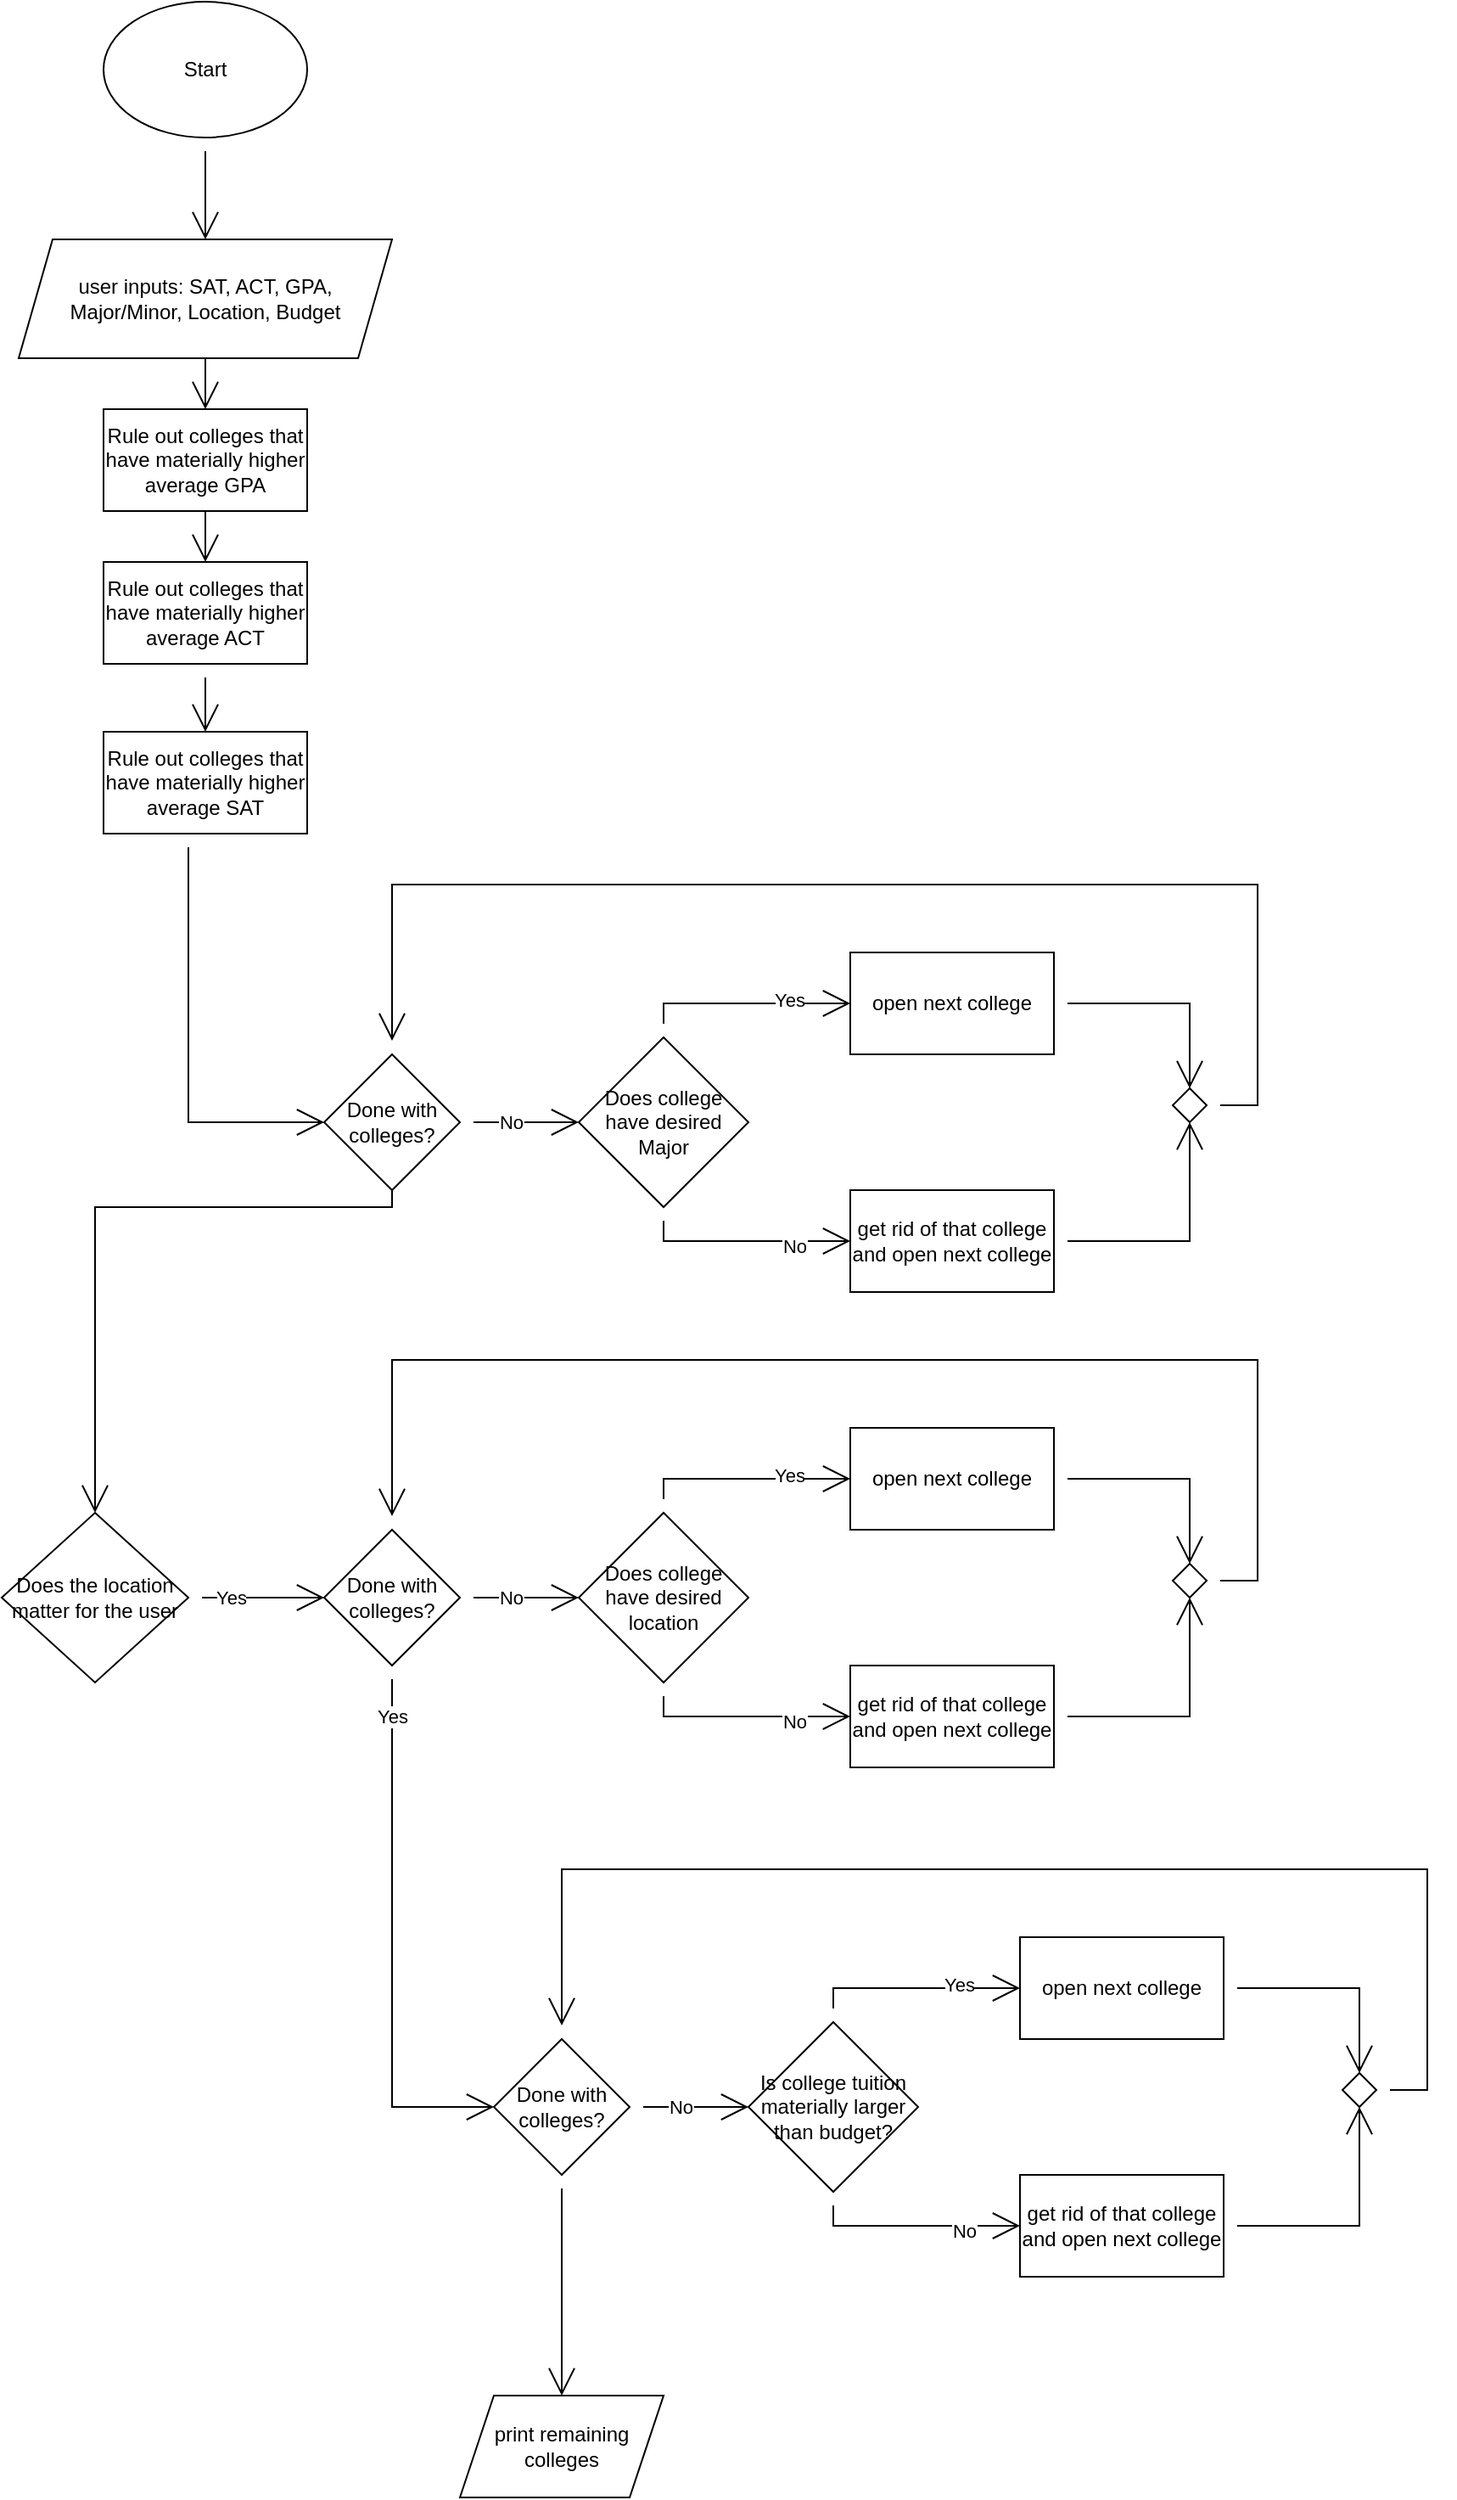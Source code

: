 <mxfile version="15.3.4" type="github">
  <diagram id="WU5X_ZVvqC-1iVfxeLAN" name="Page-1">
    <mxGraphModel dx="1108" dy="1560" grid="1" gridSize="10" guides="1" tooltips="1" connect="1" arrows="1" fold="1" page="1" pageScale="1" pageWidth="850" pageHeight="1100" math="0" shadow="0">
      <root>
        <mxCell id="0" />
        <mxCell id="1" parent="0" />
        <mxCell id="pTdvrpAztXlIGn4kWrst-1" style="edgeStyle=orthogonalEdgeStyle;rounded=0;orthogonalLoop=1;jettySize=auto;html=1;entryX=0.5;entryY=0;entryDx=0;entryDy=0;endArrow=open;startSize=14;endSize=14;sourcePerimeterSpacing=8;targetPerimeterSpacing=8;" edge="1" parent="1" source="aXYRldd05nXYK8EtMDga-3" target="aXYRldd05nXYK8EtMDga-6">
          <mxGeometry relative="1" as="geometry" />
        </mxCell>
        <mxCell id="aXYRldd05nXYK8EtMDga-3" value="user inputs: SAT, ACT, GPA, Major/Minor, Location, Budget" style="shape=parallelogram;perimeter=parallelogramPerimeter;whiteSpace=wrap;html=1;fixedSize=1;hachureGap=4;pointerEvents=0;" parent="1" vertex="1">
          <mxGeometry x="330" y="-60" width="220" height="70" as="geometry" />
        </mxCell>
        <mxCell id="aXYRldd05nXYK8EtMDga-5" style="edgeStyle=none;curved=1;rounded=0;orthogonalLoop=1;jettySize=auto;html=1;entryX=0.5;entryY=0;entryDx=0;entryDy=0;endArrow=open;startSize=14;endSize=14;sourcePerimeterSpacing=8;targetPerimeterSpacing=8;" parent="1" source="aXYRldd05nXYK8EtMDga-4" target="aXYRldd05nXYK8EtMDga-3" edge="1">
          <mxGeometry relative="1" as="geometry" />
        </mxCell>
        <mxCell id="aXYRldd05nXYK8EtMDga-4" value="Start" style="ellipse;whiteSpace=wrap;html=1;hachureGap=4;pointerEvents=0;" parent="1" vertex="1">
          <mxGeometry x="380" y="-200" width="120" height="80" as="geometry" />
        </mxCell>
        <mxCell id="pTdvrpAztXlIGn4kWrst-2" style="edgeStyle=orthogonalEdgeStyle;rounded=0;orthogonalLoop=1;jettySize=auto;html=1;entryX=0.5;entryY=0;entryDx=0;entryDy=0;endArrow=open;startSize=14;endSize=14;sourcePerimeterSpacing=8;targetPerimeterSpacing=8;" edge="1" parent="1" source="aXYRldd05nXYK8EtMDga-6" target="aXYRldd05nXYK8EtMDga-7">
          <mxGeometry relative="1" as="geometry" />
        </mxCell>
        <mxCell id="aXYRldd05nXYK8EtMDga-6" value="Rule out colleges that have materially higher average GPA" style="rounded=0;whiteSpace=wrap;html=1;hachureGap=4;pointerEvents=0;" parent="1" vertex="1">
          <mxGeometry x="380" y="40" width="120" height="60" as="geometry" />
        </mxCell>
        <mxCell id="pTdvrpAztXlIGn4kWrst-3" style="edgeStyle=orthogonalEdgeStyle;rounded=0;orthogonalLoop=1;jettySize=auto;html=1;entryX=0.5;entryY=0;entryDx=0;entryDy=0;endArrow=open;startSize=14;endSize=14;sourcePerimeterSpacing=8;targetPerimeterSpacing=8;" edge="1" parent="1" source="aXYRldd05nXYK8EtMDga-7" target="aXYRldd05nXYK8EtMDga-8">
          <mxGeometry relative="1" as="geometry" />
        </mxCell>
        <mxCell id="aXYRldd05nXYK8EtMDga-7" value="Rule out colleges that have materially higher average ACT" style="rounded=0;whiteSpace=wrap;html=1;hachureGap=4;pointerEvents=0;" parent="1" vertex="1">
          <mxGeometry x="380" y="130" width="120" height="60" as="geometry" />
        </mxCell>
        <mxCell id="aXYRldd05nXYK8EtMDga-51" style="edgeStyle=orthogonalEdgeStyle;rounded=0;orthogonalLoop=1;jettySize=auto;html=1;entryX=0;entryY=0.5;entryDx=0;entryDy=0;endArrow=open;startSize=14;endSize=14;sourcePerimeterSpacing=8;targetPerimeterSpacing=8;" parent="1" source="aXYRldd05nXYK8EtMDga-8" target="aXYRldd05nXYK8EtMDga-20" edge="1">
          <mxGeometry relative="1" as="geometry">
            <Array as="points">
              <mxPoint x="430" y="460" />
            </Array>
          </mxGeometry>
        </mxCell>
        <mxCell id="aXYRldd05nXYK8EtMDga-8" value="Rule out colleges that have materially higher average SAT" style="rounded=0;whiteSpace=wrap;html=1;hachureGap=4;pointerEvents=0;" parent="1" vertex="1">
          <mxGeometry x="380" y="230" width="120" height="60" as="geometry" />
        </mxCell>
        <mxCell id="aXYRldd05nXYK8EtMDga-25" style="edgeStyle=orthogonalEdgeStyle;rounded=0;orthogonalLoop=1;jettySize=auto;html=1;entryX=0;entryY=0.5;entryDx=0;entryDy=0;endArrow=open;startSize=14;endSize=14;sourcePerimeterSpacing=8;targetPerimeterSpacing=8;" parent="1" source="aXYRldd05nXYK8EtMDga-9" target="aXYRldd05nXYK8EtMDga-10" edge="1">
          <mxGeometry relative="1" as="geometry">
            <Array as="points">
              <mxPoint x="710" y="530" />
            </Array>
          </mxGeometry>
        </mxCell>
        <mxCell id="aXYRldd05nXYK8EtMDga-33" value="No" style="edgeLabel;html=1;align=center;verticalAlign=middle;resizable=0;points=[];" parent="aXYRldd05nXYK8EtMDga-25" vertex="1" connectable="0">
          <mxGeometry x="0.459" y="-3" relative="1" as="geometry">
            <mxPoint as="offset" />
          </mxGeometry>
        </mxCell>
        <mxCell id="aXYRldd05nXYK8EtMDga-26" style="edgeStyle=orthogonalEdgeStyle;rounded=0;orthogonalLoop=1;jettySize=auto;html=1;entryX=0;entryY=0.5;entryDx=0;entryDy=0;endArrow=open;startSize=14;endSize=14;sourcePerimeterSpacing=8;targetPerimeterSpacing=8;" parent="1" source="aXYRldd05nXYK8EtMDga-9" target="aXYRldd05nXYK8EtMDga-11" edge="1">
          <mxGeometry relative="1" as="geometry">
            <Array as="points">
              <mxPoint x="710" y="390" />
            </Array>
          </mxGeometry>
        </mxCell>
        <mxCell id="aXYRldd05nXYK8EtMDga-32" value="Yes" style="edgeLabel;html=1;align=center;verticalAlign=middle;resizable=0;points=[];" parent="aXYRldd05nXYK8EtMDga-26" vertex="1" connectable="0">
          <mxGeometry x="0.41" y="2" relative="1" as="geometry">
            <mxPoint as="offset" />
          </mxGeometry>
        </mxCell>
        <mxCell id="aXYRldd05nXYK8EtMDga-9" value="Does college have desired Major" style="rhombus;whiteSpace=wrap;html=1;hachureGap=4;pointerEvents=0;" parent="1" vertex="1">
          <mxGeometry x="660" y="410" width="100" height="100" as="geometry" />
        </mxCell>
        <mxCell id="aXYRldd05nXYK8EtMDga-29" style="edgeStyle=orthogonalEdgeStyle;rounded=0;orthogonalLoop=1;jettySize=auto;html=1;entryX=0.5;entryY=1;entryDx=0;entryDy=0;endArrow=open;startSize=14;endSize=14;sourcePerimeterSpacing=8;targetPerimeterSpacing=8;" parent="1" source="aXYRldd05nXYK8EtMDga-10" target="aXYRldd05nXYK8EtMDga-14" edge="1">
          <mxGeometry relative="1" as="geometry" />
        </mxCell>
        <mxCell id="aXYRldd05nXYK8EtMDga-10" value="get rid of that college and open next college" style="rounded=0;whiteSpace=wrap;html=1;hachureGap=4;pointerEvents=0;" parent="1" vertex="1">
          <mxGeometry x="820" y="500" width="120" height="60" as="geometry" />
        </mxCell>
        <mxCell id="aXYRldd05nXYK8EtMDga-30" style="edgeStyle=orthogonalEdgeStyle;rounded=0;orthogonalLoop=1;jettySize=auto;html=1;entryX=0.5;entryY=0;entryDx=0;entryDy=0;endArrow=open;startSize=14;endSize=14;sourcePerimeterSpacing=8;targetPerimeterSpacing=8;" parent="1" source="aXYRldd05nXYK8EtMDga-11" target="aXYRldd05nXYK8EtMDga-14" edge="1">
          <mxGeometry relative="1" as="geometry" />
        </mxCell>
        <mxCell id="aXYRldd05nXYK8EtMDga-11" value="open next college" style="rounded=0;whiteSpace=wrap;html=1;hachureGap=4;pointerEvents=0;" parent="1" vertex="1">
          <mxGeometry x="820" y="360" width="120" height="60" as="geometry" />
        </mxCell>
        <mxCell id="aXYRldd05nXYK8EtMDga-31" style="edgeStyle=orthogonalEdgeStyle;rounded=0;orthogonalLoop=1;jettySize=auto;html=1;endArrow=open;startSize=14;endSize=14;sourcePerimeterSpacing=8;targetPerimeterSpacing=8;" parent="1" source="aXYRldd05nXYK8EtMDga-14" target="aXYRldd05nXYK8EtMDga-20" edge="1">
          <mxGeometry relative="1" as="geometry">
            <mxPoint x="580" y="420" as="targetPoint" />
            <Array as="points">
              <mxPoint x="1060" y="450" />
              <mxPoint x="1060" y="320" />
              <mxPoint x="550" y="320" />
            </Array>
          </mxGeometry>
        </mxCell>
        <mxCell id="aXYRldd05nXYK8EtMDga-14" value="" style="rhombus;whiteSpace=wrap;html=1;hachureGap=4;pointerEvents=0;" parent="1" vertex="1">
          <mxGeometry x="1010" y="440" width="20" height="20" as="geometry" />
        </mxCell>
        <mxCell id="aXYRldd05nXYK8EtMDga-34" style="edgeStyle=orthogonalEdgeStyle;rounded=0;orthogonalLoop=1;jettySize=auto;html=1;entryX=0;entryY=0.5;entryDx=0;entryDy=0;endArrow=open;startSize=14;endSize=14;sourcePerimeterSpacing=8;targetPerimeterSpacing=8;" parent="1" source="aXYRldd05nXYK8EtMDga-20" target="aXYRldd05nXYK8EtMDga-9" edge="1">
          <mxGeometry relative="1" as="geometry">
            <Array as="points">
              <mxPoint x="640" y="460" />
              <mxPoint x="640" y="460" />
            </Array>
          </mxGeometry>
        </mxCell>
        <mxCell id="aXYRldd05nXYK8EtMDga-35" value="No" style="edgeLabel;html=1;align=center;verticalAlign=middle;resizable=0;points=[];" parent="aXYRldd05nXYK8EtMDga-34" vertex="1" connectable="0">
          <mxGeometry x="0.469" y="3" relative="1" as="geometry">
            <mxPoint x="-24" y="3" as="offset" />
          </mxGeometry>
        </mxCell>
        <mxCell id="aXYRldd05nXYK8EtMDga-52" style="edgeStyle=orthogonalEdgeStyle;rounded=0;orthogonalLoop=1;jettySize=auto;html=1;entryX=0.5;entryY=0;entryDx=0;entryDy=0;endArrow=open;startSize=14;endSize=14;sourcePerimeterSpacing=8;targetPerimeterSpacing=8;exitX=0.5;exitY=1;exitDx=0;exitDy=0;" parent="1" source="aXYRldd05nXYK8EtMDga-20" target="aXYRldd05nXYK8EtMDga-50" edge="1">
          <mxGeometry relative="1" as="geometry">
            <Array as="points">
              <mxPoint x="550" y="510" />
              <mxPoint x="375" y="510" />
            </Array>
          </mxGeometry>
        </mxCell>
        <mxCell id="aXYRldd05nXYK8EtMDga-20" value="Done with colleges?" style="rhombus;whiteSpace=wrap;html=1;hachureGap=4;pointerEvents=0;" parent="1" vertex="1">
          <mxGeometry x="510" y="420" width="80" height="80" as="geometry" />
        </mxCell>
        <mxCell id="aXYRldd05nXYK8EtMDga-36" style="edgeStyle=orthogonalEdgeStyle;rounded=0;orthogonalLoop=1;jettySize=auto;html=1;entryX=0;entryY=0.5;entryDx=0;entryDy=0;endArrow=open;startSize=14;endSize=14;sourcePerimeterSpacing=8;targetPerimeterSpacing=8;" parent="1" source="aXYRldd05nXYK8EtMDga-40" target="aXYRldd05nXYK8EtMDga-42" edge="1">
          <mxGeometry relative="1" as="geometry">
            <Array as="points">
              <mxPoint x="710" y="810" />
            </Array>
          </mxGeometry>
        </mxCell>
        <mxCell id="aXYRldd05nXYK8EtMDga-37" value="No" style="edgeLabel;html=1;align=center;verticalAlign=middle;resizable=0;points=[];" parent="aXYRldd05nXYK8EtMDga-36" vertex="1" connectable="0">
          <mxGeometry x="0.459" y="-3" relative="1" as="geometry">
            <mxPoint as="offset" />
          </mxGeometry>
        </mxCell>
        <mxCell id="aXYRldd05nXYK8EtMDga-38" style="edgeStyle=orthogonalEdgeStyle;rounded=0;orthogonalLoop=1;jettySize=auto;html=1;entryX=0;entryY=0.5;entryDx=0;entryDy=0;endArrow=open;startSize=14;endSize=14;sourcePerimeterSpacing=8;targetPerimeterSpacing=8;" parent="1" source="aXYRldd05nXYK8EtMDga-40" target="aXYRldd05nXYK8EtMDga-44" edge="1">
          <mxGeometry relative="1" as="geometry">
            <Array as="points">
              <mxPoint x="710" y="670" />
            </Array>
          </mxGeometry>
        </mxCell>
        <mxCell id="aXYRldd05nXYK8EtMDga-39" value="Yes" style="edgeLabel;html=1;align=center;verticalAlign=middle;resizable=0;points=[];" parent="aXYRldd05nXYK8EtMDga-38" vertex="1" connectable="0">
          <mxGeometry x="0.41" y="2" relative="1" as="geometry">
            <mxPoint as="offset" />
          </mxGeometry>
        </mxCell>
        <mxCell id="aXYRldd05nXYK8EtMDga-40" value="Does college have desired location" style="rhombus;whiteSpace=wrap;html=1;hachureGap=4;pointerEvents=0;" parent="1" vertex="1">
          <mxGeometry x="660" y="690" width="100" height="100" as="geometry" />
        </mxCell>
        <mxCell id="aXYRldd05nXYK8EtMDga-41" style="edgeStyle=orthogonalEdgeStyle;rounded=0;orthogonalLoop=1;jettySize=auto;html=1;entryX=0.5;entryY=1;entryDx=0;entryDy=0;endArrow=open;startSize=14;endSize=14;sourcePerimeterSpacing=8;targetPerimeterSpacing=8;" parent="1" source="aXYRldd05nXYK8EtMDga-42" target="aXYRldd05nXYK8EtMDga-46" edge="1">
          <mxGeometry relative="1" as="geometry" />
        </mxCell>
        <mxCell id="aXYRldd05nXYK8EtMDga-42" value="get rid of that college and open next college" style="rounded=0;whiteSpace=wrap;html=1;hachureGap=4;pointerEvents=0;" parent="1" vertex="1">
          <mxGeometry x="820" y="780" width="120" height="60" as="geometry" />
        </mxCell>
        <mxCell id="aXYRldd05nXYK8EtMDga-43" style="edgeStyle=orthogonalEdgeStyle;rounded=0;orthogonalLoop=1;jettySize=auto;html=1;entryX=0.5;entryY=0;entryDx=0;entryDy=0;endArrow=open;startSize=14;endSize=14;sourcePerimeterSpacing=8;targetPerimeterSpacing=8;" parent="1" source="aXYRldd05nXYK8EtMDga-44" target="aXYRldd05nXYK8EtMDga-46" edge="1">
          <mxGeometry relative="1" as="geometry" />
        </mxCell>
        <mxCell id="aXYRldd05nXYK8EtMDga-44" value="open next college" style="rounded=0;whiteSpace=wrap;html=1;hachureGap=4;pointerEvents=0;" parent="1" vertex="1">
          <mxGeometry x="820" y="640" width="120" height="60" as="geometry" />
        </mxCell>
        <mxCell id="aXYRldd05nXYK8EtMDga-45" style="edgeStyle=orthogonalEdgeStyle;rounded=0;orthogonalLoop=1;jettySize=auto;html=1;endArrow=open;startSize=14;endSize=14;sourcePerimeterSpacing=8;targetPerimeterSpacing=8;" parent="1" source="aXYRldd05nXYK8EtMDga-46" target="aXYRldd05nXYK8EtMDga-49" edge="1">
          <mxGeometry relative="1" as="geometry">
            <mxPoint x="580" y="700" as="targetPoint" />
            <Array as="points">
              <mxPoint x="1060" y="730" />
              <mxPoint x="1060" y="600" />
              <mxPoint x="550" y="600" />
            </Array>
          </mxGeometry>
        </mxCell>
        <mxCell id="aXYRldd05nXYK8EtMDga-46" value="" style="rhombus;whiteSpace=wrap;html=1;hachureGap=4;pointerEvents=0;" parent="1" vertex="1">
          <mxGeometry x="1010" y="720" width="20" height="20" as="geometry" />
        </mxCell>
        <mxCell id="aXYRldd05nXYK8EtMDga-47" style="edgeStyle=orthogonalEdgeStyle;rounded=0;orthogonalLoop=1;jettySize=auto;html=1;entryX=0;entryY=0.5;entryDx=0;entryDy=0;endArrow=open;startSize=14;endSize=14;sourcePerimeterSpacing=8;targetPerimeterSpacing=8;" parent="1" source="aXYRldd05nXYK8EtMDga-49" target="aXYRldd05nXYK8EtMDga-40" edge="1">
          <mxGeometry relative="1" as="geometry">
            <Array as="points">
              <mxPoint x="640" y="740" />
              <mxPoint x="640" y="740" />
            </Array>
          </mxGeometry>
        </mxCell>
        <mxCell id="aXYRldd05nXYK8EtMDga-48" value="No" style="edgeLabel;html=1;align=center;verticalAlign=middle;resizable=0;points=[];" parent="aXYRldd05nXYK8EtMDga-47" vertex="1" connectable="0">
          <mxGeometry x="0.469" y="3" relative="1" as="geometry">
            <mxPoint x="-24" y="3" as="offset" />
          </mxGeometry>
        </mxCell>
        <mxCell id="aXYRldd05nXYK8EtMDga-69" style="edgeStyle=orthogonalEdgeStyle;rounded=0;orthogonalLoop=1;jettySize=auto;html=1;entryX=0;entryY=0.5;entryDx=0;entryDy=0;endArrow=open;startSize=14;endSize=14;sourcePerimeterSpacing=8;targetPerimeterSpacing=8;" parent="1" source="aXYRldd05nXYK8EtMDga-49" target="aXYRldd05nXYK8EtMDga-68" edge="1">
          <mxGeometry relative="1" as="geometry">
            <Array as="points">
              <mxPoint x="550" y="1040" />
            </Array>
          </mxGeometry>
        </mxCell>
        <mxCell id="aXYRldd05nXYK8EtMDga-70" value="Yes" style="edgeLabel;html=1;align=center;verticalAlign=middle;resizable=0;points=[];" parent="aXYRldd05nXYK8EtMDga-69" vertex="1" connectable="0">
          <mxGeometry x="0.213" relative="1" as="geometry">
            <mxPoint y="-167" as="offset" />
          </mxGeometry>
        </mxCell>
        <mxCell id="aXYRldd05nXYK8EtMDga-49" value="Done with colleges?" style="rhombus;whiteSpace=wrap;html=1;hachureGap=4;pointerEvents=0;" parent="1" vertex="1">
          <mxGeometry x="510" y="700" width="80" height="80" as="geometry" />
        </mxCell>
        <mxCell id="aXYRldd05nXYK8EtMDga-53" style="edgeStyle=orthogonalEdgeStyle;rounded=0;orthogonalLoop=1;jettySize=auto;html=1;entryX=0;entryY=0.5;entryDx=0;entryDy=0;endArrow=open;startSize=14;endSize=14;sourcePerimeterSpacing=8;targetPerimeterSpacing=8;" parent="1" source="aXYRldd05nXYK8EtMDga-50" target="aXYRldd05nXYK8EtMDga-49" edge="1">
          <mxGeometry relative="1" as="geometry">
            <Array as="points">
              <mxPoint x="460" y="740" />
              <mxPoint x="460" y="740" />
            </Array>
          </mxGeometry>
        </mxCell>
        <mxCell id="aXYRldd05nXYK8EtMDga-54" value="Yes" style="edgeLabel;html=1;align=center;verticalAlign=middle;resizable=0;points=[];" parent="aXYRldd05nXYK8EtMDga-53" vertex="1" connectable="0">
          <mxGeometry x="-0.527" relative="1" as="geometry">
            <mxPoint as="offset" />
          </mxGeometry>
        </mxCell>
        <mxCell id="aXYRldd05nXYK8EtMDga-50" value="Does the location matter for the user" style="rhombus;whiteSpace=wrap;html=1;hachureGap=4;pointerEvents=0;" parent="1" vertex="1">
          <mxGeometry x="320" y="690" width="110" height="100" as="geometry" />
        </mxCell>
        <mxCell id="aXYRldd05nXYK8EtMDga-55" style="edgeStyle=orthogonalEdgeStyle;rounded=0;orthogonalLoop=1;jettySize=auto;html=1;entryX=0;entryY=0.5;entryDx=0;entryDy=0;endArrow=open;startSize=14;endSize=14;sourcePerimeterSpacing=8;targetPerimeterSpacing=8;" parent="1" source="aXYRldd05nXYK8EtMDga-59" target="aXYRldd05nXYK8EtMDga-61" edge="1">
          <mxGeometry relative="1" as="geometry">
            <Array as="points">
              <mxPoint x="810" y="1110" />
            </Array>
          </mxGeometry>
        </mxCell>
        <mxCell id="aXYRldd05nXYK8EtMDga-56" value="No" style="edgeLabel;html=1;align=center;verticalAlign=middle;resizable=0;points=[];" parent="aXYRldd05nXYK8EtMDga-55" vertex="1" connectable="0">
          <mxGeometry x="0.459" y="-3" relative="1" as="geometry">
            <mxPoint as="offset" />
          </mxGeometry>
        </mxCell>
        <mxCell id="aXYRldd05nXYK8EtMDga-57" style="edgeStyle=orthogonalEdgeStyle;rounded=0;orthogonalLoop=1;jettySize=auto;html=1;entryX=0;entryY=0.5;entryDx=0;entryDy=0;endArrow=open;startSize=14;endSize=14;sourcePerimeterSpacing=8;targetPerimeterSpacing=8;" parent="1" source="aXYRldd05nXYK8EtMDga-59" target="aXYRldd05nXYK8EtMDga-63" edge="1">
          <mxGeometry relative="1" as="geometry">
            <Array as="points">
              <mxPoint x="810" y="970" />
            </Array>
          </mxGeometry>
        </mxCell>
        <mxCell id="aXYRldd05nXYK8EtMDga-58" value="Yes" style="edgeLabel;html=1;align=center;verticalAlign=middle;resizable=0;points=[];" parent="aXYRldd05nXYK8EtMDga-57" vertex="1" connectable="0">
          <mxGeometry x="0.41" y="2" relative="1" as="geometry">
            <mxPoint as="offset" />
          </mxGeometry>
        </mxCell>
        <mxCell id="aXYRldd05nXYK8EtMDga-59" value="Is college tuition materially larger than budget?" style="rhombus;whiteSpace=wrap;html=1;hachureGap=4;pointerEvents=0;" parent="1" vertex="1">
          <mxGeometry x="760" y="990" width="100" height="100" as="geometry" />
        </mxCell>
        <mxCell id="aXYRldd05nXYK8EtMDga-60" style="edgeStyle=orthogonalEdgeStyle;rounded=0;orthogonalLoop=1;jettySize=auto;html=1;entryX=0.5;entryY=1;entryDx=0;entryDy=0;endArrow=open;startSize=14;endSize=14;sourcePerimeterSpacing=8;targetPerimeterSpacing=8;" parent="1" source="aXYRldd05nXYK8EtMDga-61" target="aXYRldd05nXYK8EtMDga-65" edge="1">
          <mxGeometry relative="1" as="geometry" />
        </mxCell>
        <mxCell id="aXYRldd05nXYK8EtMDga-61" value="get rid of that college and open next college" style="rounded=0;whiteSpace=wrap;html=1;hachureGap=4;pointerEvents=0;" parent="1" vertex="1">
          <mxGeometry x="920" y="1080" width="120" height="60" as="geometry" />
        </mxCell>
        <mxCell id="aXYRldd05nXYK8EtMDga-62" style="edgeStyle=orthogonalEdgeStyle;rounded=0;orthogonalLoop=1;jettySize=auto;html=1;entryX=0.5;entryY=0;entryDx=0;entryDy=0;endArrow=open;startSize=14;endSize=14;sourcePerimeterSpacing=8;targetPerimeterSpacing=8;" parent="1" source="aXYRldd05nXYK8EtMDga-63" target="aXYRldd05nXYK8EtMDga-65" edge="1">
          <mxGeometry relative="1" as="geometry" />
        </mxCell>
        <mxCell id="aXYRldd05nXYK8EtMDga-63" value="open next college" style="rounded=0;whiteSpace=wrap;html=1;hachureGap=4;pointerEvents=0;" parent="1" vertex="1">
          <mxGeometry x="920" y="940" width="120" height="60" as="geometry" />
        </mxCell>
        <mxCell id="aXYRldd05nXYK8EtMDga-64" style="edgeStyle=orthogonalEdgeStyle;rounded=0;orthogonalLoop=1;jettySize=auto;html=1;endArrow=open;startSize=14;endSize=14;sourcePerimeterSpacing=8;targetPerimeterSpacing=8;" parent="1" source="aXYRldd05nXYK8EtMDga-65" target="aXYRldd05nXYK8EtMDga-68" edge="1">
          <mxGeometry relative="1" as="geometry">
            <mxPoint x="680" y="1000" as="targetPoint" />
            <Array as="points">
              <mxPoint x="1160" y="1030" />
              <mxPoint x="1160" y="900" />
              <mxPoint x="650" y="900" />
            </Array>
          </mxGeometry>
        </mxCell>
        <mxCell id="aXYRldd05nXYK8EtMDga-65" value="" style="rhombus;whiteSpace=wrap;html=1;hachureGap=4;pointerEvents=0;" parent="1" vertex="1">
          <mxGeometry x="1110" y="1020" width="20" height="20" as="geometry" />
        </mxCell>
        <mxCell id="aXYRldd05nXYK8EtMDga-66" style="edgeStyle=orthogonalEdgeStyle;rounded=0;orthogonalLoop=1;jettySize=auto;html=1;entryX=0;entryY=0.5;entryDx=0;entryDy=0;endArrow=open;startSize=14;endSize=14;sourcePerimeterSpacing=8;targetPerimeterSpacing=8;" parent="1" source="aXYRldd05nXYK8EtMDga-68" target="aXYRldd05nXYK8EtMDga-59" edge="1">
          <mxGeometry relative="1" as="geometry">
            <Array as="points">
              <mxPoint x="740" y="1040" />
              <mxPoint x="740" y="1040" />
            </Array>
          </mxGeometry>
        </mxCell>
        <mxCell id="aXYRldd05nXYK8EtMDga-67" value="No" style="edgeLabel;html=1;align=center;verticalAlign=middle;resizable=0;points=[];" parent="aXYRldd05nXYK8EtMDga-66" vertex="1" connectable="0">
          <mxGeometry x="0.469" y="3" relative="1" as="geometry">
            <mxPoint x="-24" y="3" as="offset" />
          </mxGeometry>
        </mxCell>
        <mxCell id="aXYRldd05nXYK8EtMDga-71" style="edgeStyle=orthogonalEdgeStyle;rounded=0;orthogonalLoop=1;jettySize=auto;html=1;endArrow=open;startSize=14;endSize=14;sourcePerimeterSpacing=8;targetPerimeterSpacing=8;" parent="1" source="aXYRldd05nXYK8EtMDga-68" edge="1">
          <mxGeometry relative="1" as="geometry">
            <mxPoint x="650" y="1210" as="targetPoint" />
          </mxGeometry>
        </mxCell>
        <mxCell id="aXYRldd05nXYK8EtMDga-68" value="Done with colleges?" style="rhombus;whiteSpace=wrap;html=1;hachureGap=4;pointerEvents=0;" parent="1" vertex="1">
          <mxGeometry x="610" y="1000" width="80" height="80" as="geometry" />
        </mxCell>
        <mxCell id="aXYRldd05nXYK8EtMDga-72" value="print remaining colleges" style="shape=parallelogram;perimeter=parallelogramPerimeter;whiteSpace=wrap;html=1;fixedSize=1;hachureGap=4;pointerEvents=0;" parent="1" vertex="1">
          <mxGeometry x="590" y="1210" width="120" height="60" as="geometry" />
        </mxCell>
      </root>
    </mxGraphModel>
  </diagram>
</mxfile>
